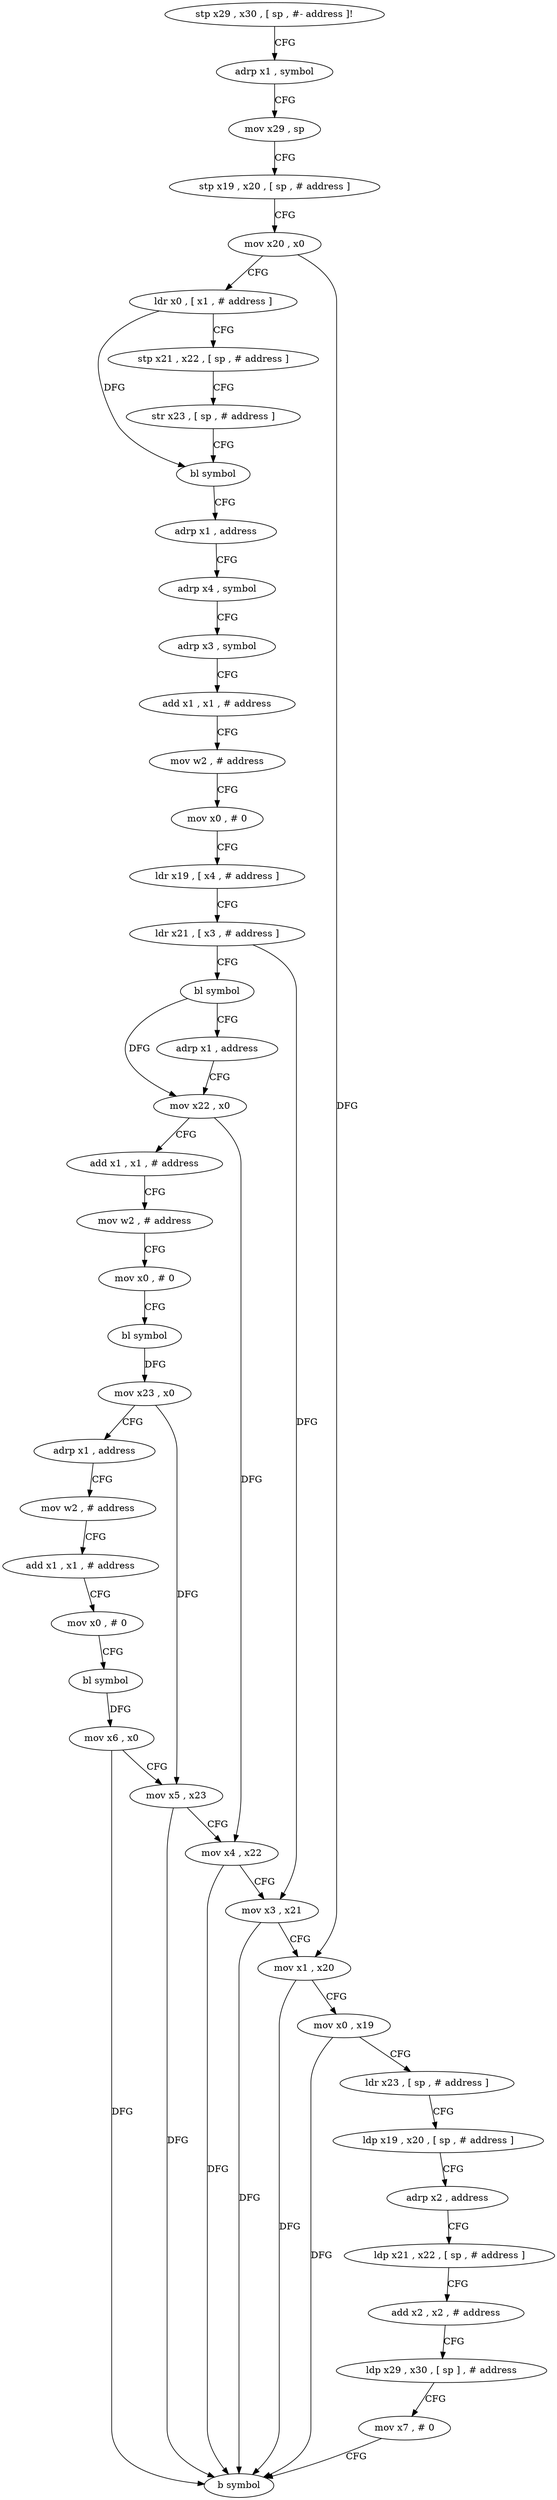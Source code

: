 digraph "func" {
"4287616" [label = "stp x29 , x30 , [ sp , #- address ]!" ]
"4287620" [label = "adrp x1 , symbol" ]
"4287624" [label = "mov x29 , sp" ]
"4287628" [label = "stp x19 , x20 , [ sp , # address ]" ]
"4287632" [label = "mov x20 , x0" ]
"4287636" [label = "ldr x0 , [ x1 , # address ]" ]
"4287640" [label = "stp x21 , x22 , [ sp , # address ]" ]
"4287644" [label = "str x23 , [ sp , # address ]" ]
"4287648" [label = "bl symbol" ]
"4287652" [label = "adrp x1 , address" ]
"4287656" [label = "adrp x4 , symbol" ]
"4287660" [label = "adrp x3 , symbol" ]
"4287664" [label = "add x1 , x1 , # address" ]
"4287668" [label = "mov w2 , # address" ]
"4287672" [label = "mov x0 , # 0" ]
"4287676" [label = "ldr x19 , [ x4 , # address ]" ]
"4287680" [label = "ldr x21 , [ x3 , # address ]" ]
"4287684" [label = "bl symbol" ]
"4287688" [label = "adrp x1 , address" ]
"4287692" [label = "mov x22 , x0" ]
"4287696" [label = "add x1 , x1 , # address" ]
"4287700" [label = "mov w2 , # address" ]
"4287704" [label = "mov x0 , # 0" ]
"4287708" [label = "bl symbol" ]
"4287712" [label = "mov x23 , x0" ]
"4287716" [label = "adrp x1 , address" ]
"4287720" [label = "mov w2 , # address" ]
"4287724" [label = "add x1 , x1 , # address" ]
"4287728" [label = "mov x0 , # 0" ]
"4287732" [label = "bl symbol" ]
"4287736" [label = "mov x6 , x0" ]
"4287740" [label = "mov x5 , x23" ]
"4287744" [label = "mov x4 , x22" ]
"4287748" [label = "mov x3 , x21" ]
"4287752" [label = "mov x1 , x20" ]
"4287756" [label = "mov x0 , x19" ]
"4287760" [label = "ldr x23 , [ sp , # address ]" ]
"4287764" [label = "ldp x19 , x20 , [ sp , # address ]" ]
"4287768" [label = "adrp x2 , address" ]
"4287772" [label = "ldp x21 , x22 , [ sp , # address ]" ]
"4287776" [label = "add x2 , x2 , # address" ]
"4287780" [label = "ldp x29 , x30 , [ sp ] , # address" ]
"4287784" [label = "mov x7 , # 0" ]
"4287788" [label = "b symbol" ]
"4287616" -> "4287620" [ label = "CFG" ]
"4287620" -> "4287624" [ label = "CFG" ]
"4287624" -> "4287628" [ label = "CFG" ]
"4287628" -> "4287632" [ label = "CFG" ]
"4287632" -> "4287636" [ label = "CFG" ]
"4287632" -> "4287752" [ label = "DFG" ]
"4287636" -> "4287640" [ label = "CFG" ]
"4287636" -> "4287648" [ label = "DFG" ]
"4287640" -> "4287644" [ label = "CFG" ]
"4287644" -> "4287648" [ label = "CFG" ]
"4287648" -> "4287652" [ label = "CFG" ]
"4287652" -> "4287656" [ label = "CFG" ]
"4287656" -> "4287660" [ label = "CFG" ]
"4287660" -> "4287664" [ label = "CFG" ]
"4287664" -> "4287668" [ label = "CFG" ]
"4287668" -> "4287672" [ label = "CFG" ]
"4287672" -> "4287676" [ label = "CFG" ]
"4287676" -> "4287680" [ label = "CFG" ]
"4287680" -> "4287684" [ label = "CFG" ]
"4287680" -> "4287748" [ label = "DFG" ]
"4287684" -> "4287688" [ label = "CFG" ]
"4287684" -> "4287692" [ label = "DFG" ]
"4287688" -> "4287692" [ label = "CFG" ]
"4287692" -> "4287696" [ label = "CFG" ]
"4287692" -> "4287744" [ label = "DFG" ]
"4287696" -> "4287700" [ label = "CFG" ]
"4287700" -> "4287704" [ label = "CFG" ]
"4287704" -> "4287708" [ label = "CFG" ]
"4287708" -> "4287712" [ label = "DFG" ]
"4287712" -> "4287716" [ label = "CFG" ]
"4287712" -> "4287740" [ label = "DFG" ]
"4287716" -> "4287720" [ label = "CFG" ]
"4287720" -> "4287724" [ label = "CFG" ]
"4287724" -> "4287728" [ label = "CFG" ]
"4287728" -> "4287732" [ label = "CFG" ]
"4287732" -> "4287736" [ label = "DFG" ]
"4287736" -> "4287740" [ label = "CFG" ]
"4287736" -> "4287788" [ label = "DFG" ]
"4287740" -> "4287744" [ label = "CFG" ]
"4287740" -> "4287788" [ label = "DFG" ]
"4287744" -> "4287748" [ label = "CFG" ]
"4287744" -> "4287788" [ label = "DFG" ]
"4287748" -> "4287752" [ label = "CFG" ]
"4287748" -> "4287788" [ label = "DFG" ]
"4287752" -> "4287756" [ label = "CFG" ]
"4287752" -> "4287788" [ label = "DFG" ]
"4287756" -> "4287760" [ label = "CFG" ]
"4287756" -> "4287788" [ label = "DFG" ]
"4287760" -> "4287764" [ label = "CFG" ]
"4287764" -> "4287768" [ label = "CFG" ]
"4287768" -> "4287772" [ label = "CFG" ]
"4287772" -> "4287776" [ label = "CFG" ]
"4287776" -> "4287780" [ label = "CFG" ]
"4287780" -> "4287784" [ label = "CFG" ]
"4287784" -> "4287788" [ label = "CFG" ]
}
